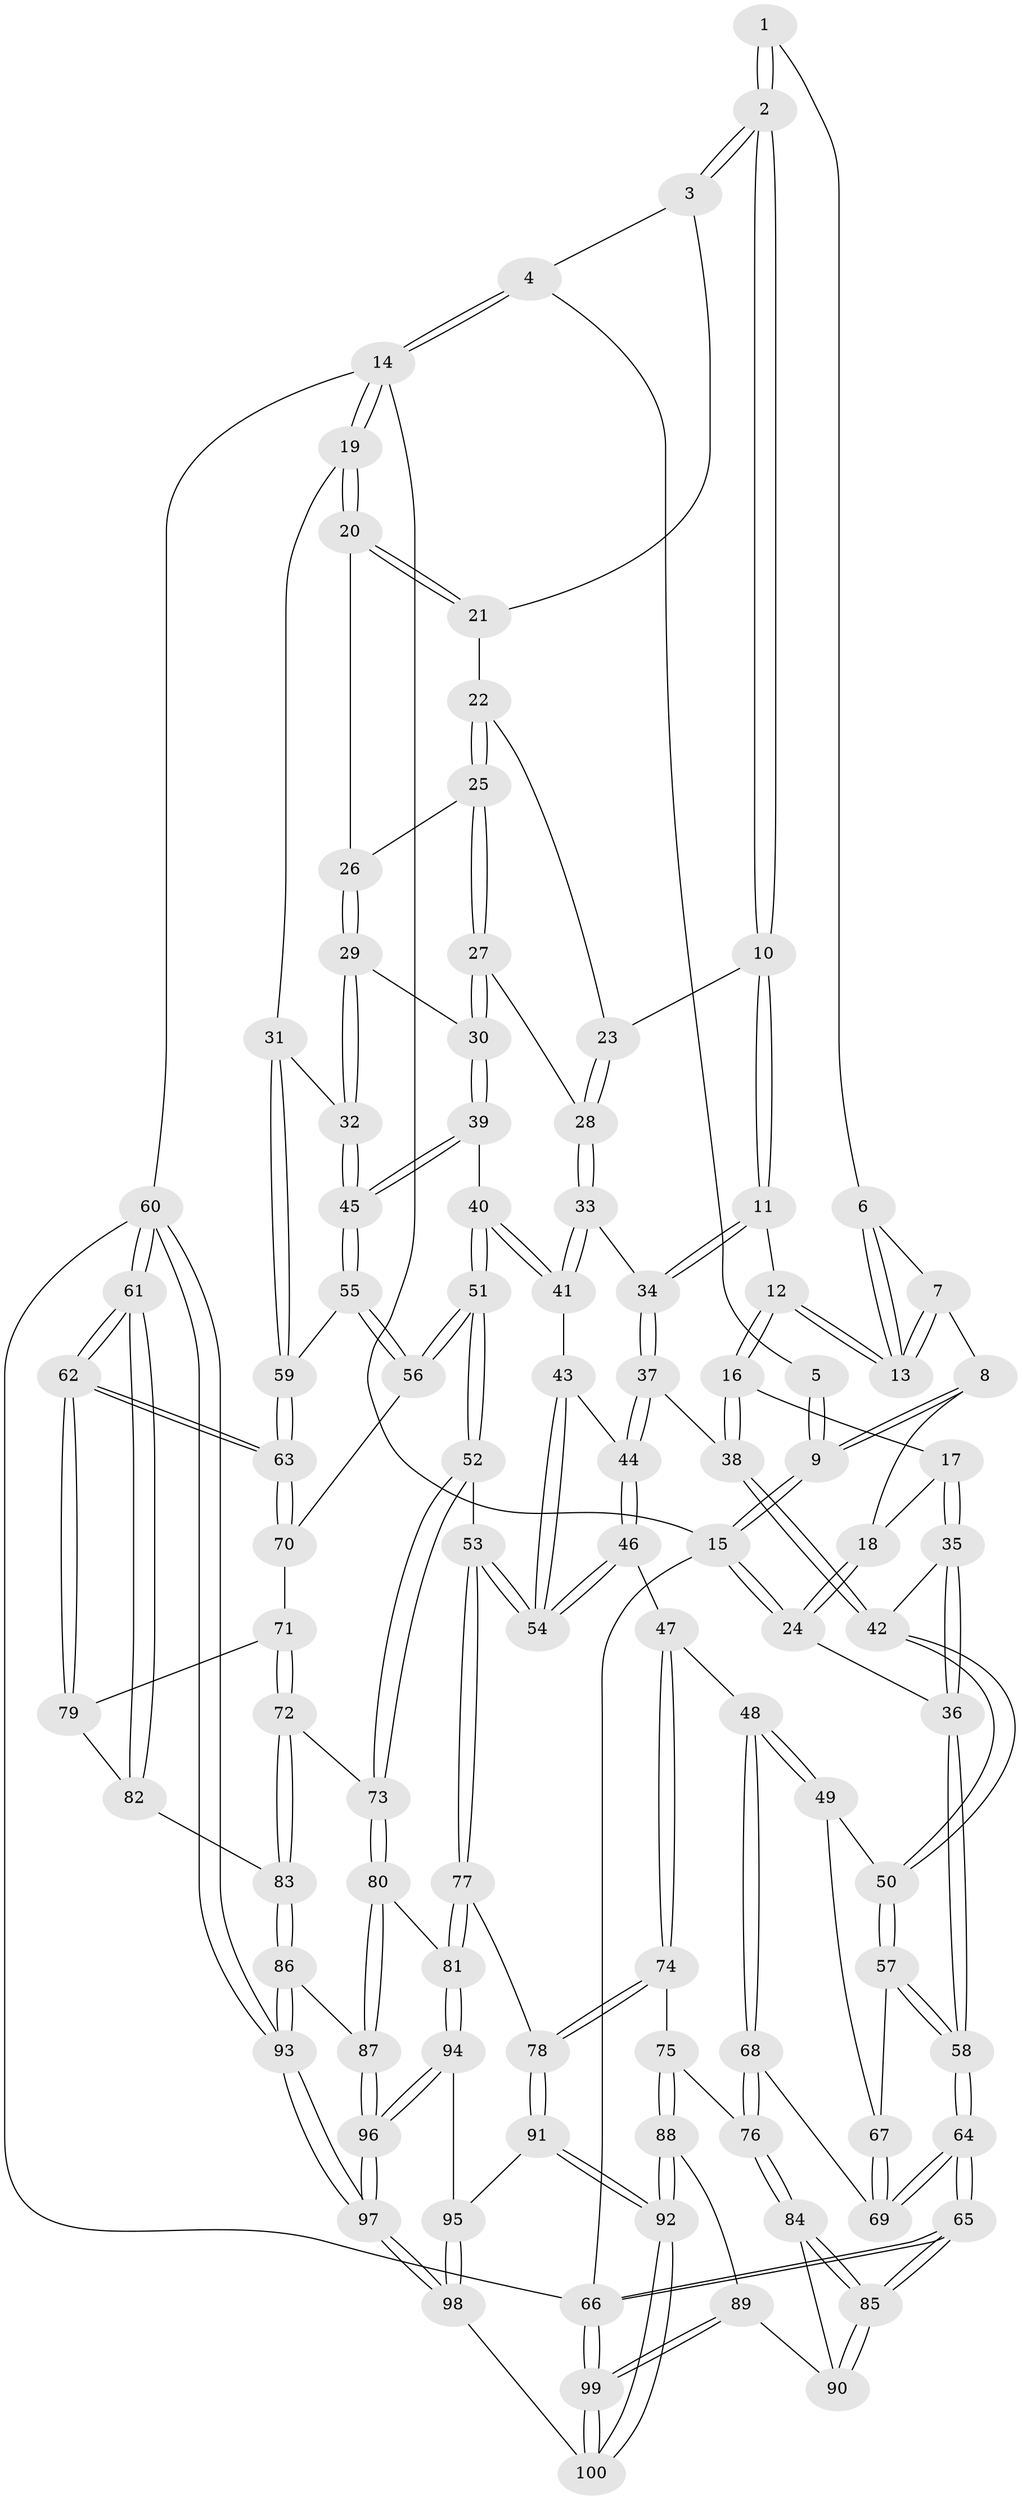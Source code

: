 // coarse degree distribution, {3: 0.56, 4: 0.32, 5: 0.04, 2: 0.08}
// Generated by graph-tools (version 1.1) at 2025/54/03/04/25 22:54:36]
// undirected, 100 vertices, 247 edges
graph export_dot {
  node [color=gray90,style=filled];
  1 [pos="+0.26718715390179704+0"];
  2 [pos="+0.3886675678067306+0.13660772619441128"];
  3 [pos="+0.6183386004304157+0"];
  4 [pos="+0.6268539160268074+0"];
  5 [pos="+0.2653952411656316+0"];
  6 [pos="+0.24450318874119287+0"];
  7 [pos="+0.13019466034419208+0.0587276688379642"];
  8 [pos="+0.1253930192397804+0.05758246176163353"];
  9 [pos="+0+0"];
  10 [pos="+0.385833206624241+0.1492272225208047"];
  11 [pos="+0.38176691459858614+0.15593256203492337"];
  12 [pos="+0.2348526414449243+0.18866042039269953"];
  13 [pos="+0.22174836179804377+0.15040853910130186"];
  14 [pos="+1+0"];
  15 [pos="+0+0"];
  16 [pos="+0.218418555349831+0.2087677244629941"];
  17 [pos="+0.1902477896888575+0.2082454880635335"];
  18 [pos="+0.06903011912515032+0.103226210036755"];
  19 [pos="+1+0.07398368130918741"];
  20 [pos="+0.9126285632334359+0.13222832019787029"];
  21 [pos="+0.6294022424967772+0"];
  22 [pos="+0.652435856312829+0.049456538520069745"];
  23 [pos="+0.5762162256033658+0.14901669000233797"];
  24 [pos="+0+0.14209749075403263"];
  25 [pos="+0.7212631938292474+0.12960402112170474"];
  26 [pos="+0.802739068972109+0.15497706224652769"];
  27 [pos="+0.6632176766222633+0.26721878351421624"];
  28 [pos="+0.5797495108875568+0.2521671019980146"];
  29 [pos="+0.7721195060958524+0.3264910390305755"];
  30 [pos="+0.7292016451399898+0.35700086528505187"];
  31 [pos="+1+0.20818654300115183"];
  32 [pos="+1+0.30471028268545525"];
  33 [pos="+0.5367095236287284+0.2804867756578712"];
  34 [pos="+0.4534978668207645+0.28906236821379233"];
  35 [pos="+0+0.2669536872844054"];
  36 [pos="+0+0.25344781938982536"];
  37 [pos="+0.42155243836474254+0.37547102551073525"];
  38 [pos="+0.22260378258437585+0.2953294098914637"];
  39 [pos="+0.7176797786661379+0.402916674878945"];
  40 [pos="+0.6789478137593318+0.433148009003897"];
  41 [pos="+0.6234967910654381+0.43789699892919826"];
  42 [pos="+0.17246218583422895+0.4321065620802785"];
  43 [pos="+0.6092948033580999+0.444956196612169"];
  44 [pos="+0.42579812069920325+0.4943515963445763"];
  45 [pos="+0.8546142196100995+0.4876921469990315"];
  46 [pos="+0.41887146308382067+0.5058386461331303"];
  47 [pos="+0.37299571557058586+0.5381472731215239"];
  48 [pos="+0.23945430055322514+0.5018118828987339"];
  49 [pos="+0.19010629434551232+0.4632923876264829"];
  50 [pos="+0.17402723391946023+0.43747955613337647"];
  51 [pos="+0.7086201123914497+0.6169111599364171"];
  52 [pos="+0.695542055848479+0.6361167107911109"];
  53 [pos="+0.6096593877072716+0.6536020364223186"];
  54 [pos="+0.6059762113924205+0.6493819236362978"];
  55 [pos="+0.8716639587212663+0.5634069042665059"];
  56 [pos="+0.8719041817446385+0.5711262675334607"];
  57 [pos="+0+0.5525694116216645"];
  58 [pos="+0+0.5595234478603279"];
  59 [pos="+1+0.3450639556273175"];
  60 [pos="+1+1"];
  61 [pos="+1+1"];
  62 [pos="+1+0.753455095592554"];
  63 [pos="+1+0.577954537937051"];
  64 [pos="+0+0.7601456997815164"];
  65 [pos="+0+0.9730601572300751"];
  66 [pos="+0+1"];
  67 [pos="+0.07580671170629145+0.5840176713149324"];
  68 [pos="+0.14410729391660343+0.6974448386689244"];
  69 [pos="+0.11876205295711705+0.6879646898525685"];
  70 [pos="+0.8817180944066418+0.5828007797875441"];
  71 [pos="+0.8883427801110613+0.6342122397268843"];
  72 [pos="+0.8358440736979418+0.7331100069283246"];
  73 [pos="+0.7333092034571536+0.7015784357956593"];
  74 [pos="+0.36217348256536624+0.7347542758406452"];
  75 [pos="+0.16944247131022092+0.7272768731341224"];
  76 [pos="+0.16597167102704996+0.725919296915902"];
  77 [pos="+0.5775875854834474+0.715333373499506"];
  78 [pos="+0.39142940430734807+0.7858832836774444"];
  79 [pos="+0.968188758301596+0.7040021107553092"];
  80 [pos="+0.6947561445792255+0.8553243508678015"];
  81 [pos="+0.657192360711648+0.8493412264629305"];
  82 [pos="+0.8789142822965132+0.8097983093026544"];
  83 [pos="+0.860916019654574+0.808323249910231"];
  84 [pos="+0.11593904942005817+0.7957752823434943"];
  85 [pos="+0+0.9184979524781931"];
  86 [pos="+0.8039743068138014+0.8626238143343328"];
  87 [pos="+0.7168384014087236+0.8716949682857338"];
  88 [pos="+0.20998529319082554+0.907196545328067"];
  89 [pos="+0.1960031471656708+0.9174818428806056"];
  90 [pos="+0.15952484029172165+0.9058572205400374"];
  91 [pos="+0.3931505251316051+0.8593666924980535"];
  92 [pos="+0.3926057010123819+0.8603145890161075"];
  93 [pos="+1+1"];
  94 [pos="+0.5801759677638871+0.8896013157627067"];
  95 [pos="+0.5470908288280288+0.8983808059359637"];
  96 [pos="+0.704748602176826+1"];
  97 [pos="+0.7122663083291011+1"];
  98 [pos="+0.5977130880339303+1"];
  99 [pos="+0.15750150850647562+1"];
  100 [pos="+0.3873472200523383+1"];
  1 -- 2;
  1 -- 2;
  1 -- 6;
  2 -- 3;
  2 -- 3;
  2 -- 10;
  2 -- 10;
  3 -- 4;
  3 -- 21;
  4 -- 5;
  4 -- 14;
  4 -- 14;
  5 -- 9;
  5 -- 9;
  6 -- 7;
  6 -- 13;
  6 -- 13;
  7 -- 8;
  7 -- 13;
  7 -- 13;
  8 -- 9;
  8 -- 9;
  8 -- 18;
  9 -- 15;
  9 -- 15;
  10 -- 11;
  10 -- 11;
  10 -- 23;
  11 -- 12;
  11 -- 34;
  11 -- 34;
  12 -- 13;
  12 -- 13;
  12 -- 16;
  12 -- 16;
  14 -- 15;
  14 -- 19;
  14 -- 19;
  14 -- 60;
  15 -- 24;
  15 -- 24;
  15 -- 66;
  16 -- 17;
  16 -- 38;
  16 -- 38;
  17 -- 18;
  17 -- 35;
  17 -- 35;
  18 -- 24;
  18 -- 24;
  19 -- 20;
  19 -- 20;
  19 -- 31;
  20 -- 21;
  20 -- 21;
  20 -- 26;
  21 -- 22;
  22 -- 23;
  22 -- 25;
  22 -- 25;
  23 -- 28;
  23 -- 28;
  24 -- 36;
  25 -- 26;
  25 -- 27;
  25 -- 27;
  26 -- 29;
  26 -- 29;
  27 -- 28;
  27 -- 30;
  27 -- 30;
  28 -- 33;
  28 -- 33;
  29 -- 30;
  29 -- 32;
  29 -- 32;
  30 -- 39;
  30 -- 39;
  31 -- 32;
  31 -- 59;
  31 -- 59;
  32 -- 45;
  32 -- 45;
  33 -- 34;
  33 -- 41;
  33 -- 41;
  34 -- 37;
  34 -- 37;
  35 -- 36;
  35 -- 36;
  35 -- 42;
  36 -- 58;
  36 -- 58;
  37 -- 38;
  37 -- 44;
  37 -- 44;
  38 -- 42;
  38 -- 42;
  39 -- 40;
  39 -- 45;
  39 -- 45;
  40 -- 41;
  40 -- 41;
  40 -- 51;
  40 -- 51;
  41 -- 43;
  42 -- 50;
  42 -- 50;
  43 -- 44;
  43 -- 54;
  43 -- 54;
  44 -- 46;
  44 -- 46;
  45 -- 55;
  45 -- 55;
  46 -- 47;
  46 -- 54;
  46 -- 54;
  47 -- 48;
  47 -- 74;
  47 -- 74;
  48 -- 49;
  48 -- 49;
  48 -- 68;
  48 -- 68;
  49 -- 50;
  49 -- 67;
  50 -- 57;
  50 -- 57;
  51 -- 52;
  51 -- 52;
  51 -- 56;
  51 -- 56;
  52 -- 53;
  52 -- 73;
  52 -- 73;
  53 -- 54;
  53 -- 54;
  53 -- 77;
  53 -- 77;
  55 -- 56;
  55 -- 56;
  55 -- 59;
  56 -- 70;
  57 -- 58;
  57 -- 58;
  57 -- 67;
  58 -- 64;
  58 -- 64;
  59 -- 63;
  59 -- 63;
  60 -- 61;
  60 -- 61;
  60 -- 93;
  60 -- 93;
  60 -- 66;
  61 -- 62;
  61 -- 62;
  61 -- 82;
  61 -- 82;
  62 -- 63;
  62 -- 63;
  62 -- 79;
  62 -- 79;
  63 -- 70;
  63 -- 70;
  64 -- 65;
  64 -- 65;
  64 -- 69;
  64 -- 69;
  65 -- 66;
  65 -- 66;
  65 -- 85;
  65 -- 85;
  66 -- 99;
  66 -- 99;
  67 -- 69;
  67 -- 69;
  68 -- 69;
  68 -- 76;
  68 -- 76;
  70 -- 71;
  71 -- 72;
  71 -- 72;
  71 -- 79;
  72 -- 73;
  72 -- 83;
  72 -- 83;
  73 -- 80;
  73 -- 80;
  74 -- 75;
  74 -- 78;
  74 -- 78;
  75 -- 76;
  75 -- 88;
  75 -- 88;
  76 -- 84;
  76 -- 84;
  77 -- 78;
  77 -- 81;
  77 -- 81;
  78 -- 91;
  78 -- 91;
  79 -- 82;
  80 -- 81;
  80 -- 87;
  80 -- 87;
  81 -- 94;
  81 -- 94;
  82 -- 83;
  83 -- 86;
  83 -- 86;
  84 -- 85;
  84 -- 85;
  84 -- 90;
  85 -- 90;
  85 -- 90;
  86 -- 87;
  86 -- 93;
  86 -- 93;
  87 -- 96;
  87 -- 96;
  88 -- 89;
  88 -- 92;
  88 -- 92;
  89 -- 90;
  89 -- 99;
  89 -- 99;
  91 -- 92;
  91 -- 92;
  91 -- 95;
  92 -- 100;
  92 -- 100;
  93 -- 97;
  93 -- 97;
  94 -- 95;
  94 -- 96;
  94 -- 96;
  95 -- 98;
  95 -- 98;
  96 -- 97;
  96 -- 97;
  97 -- 98;
  97 -- 98;
  98 -- 100;
  99 -- 100;
  99 -- 100;
}
